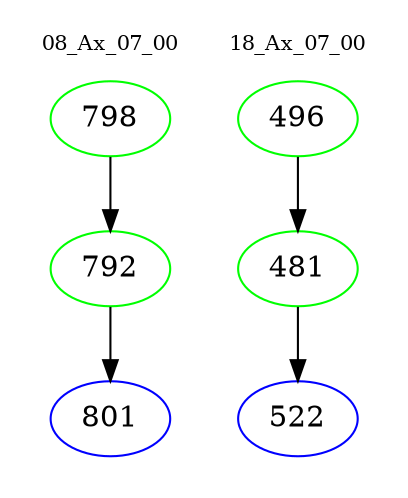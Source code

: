digraph{
subgraph cluster_0 {
color = white
label = "08_Ax_07_00";
fontsize=10;
T0_798 [label="798", color="green"]
T0_798 -> T0_792 [color="black"]
T0_792 [label="792", color="green"]
T0_792 -> T0_801 [color="black"]
T0_801 [label="801", color="blue"]
}
subgraph cluster_1 {
color = white
label = "18_Ax_07_00";
fontsize=10;
T1_496 [label="496", color="green"]
T1_496 -> T1_481 [color="black"]
T1_481 [label="481", color="green"]
T1_481 -> T1_522 [color="black"]
T1_522 [label="522", color="blue"]
}
}
